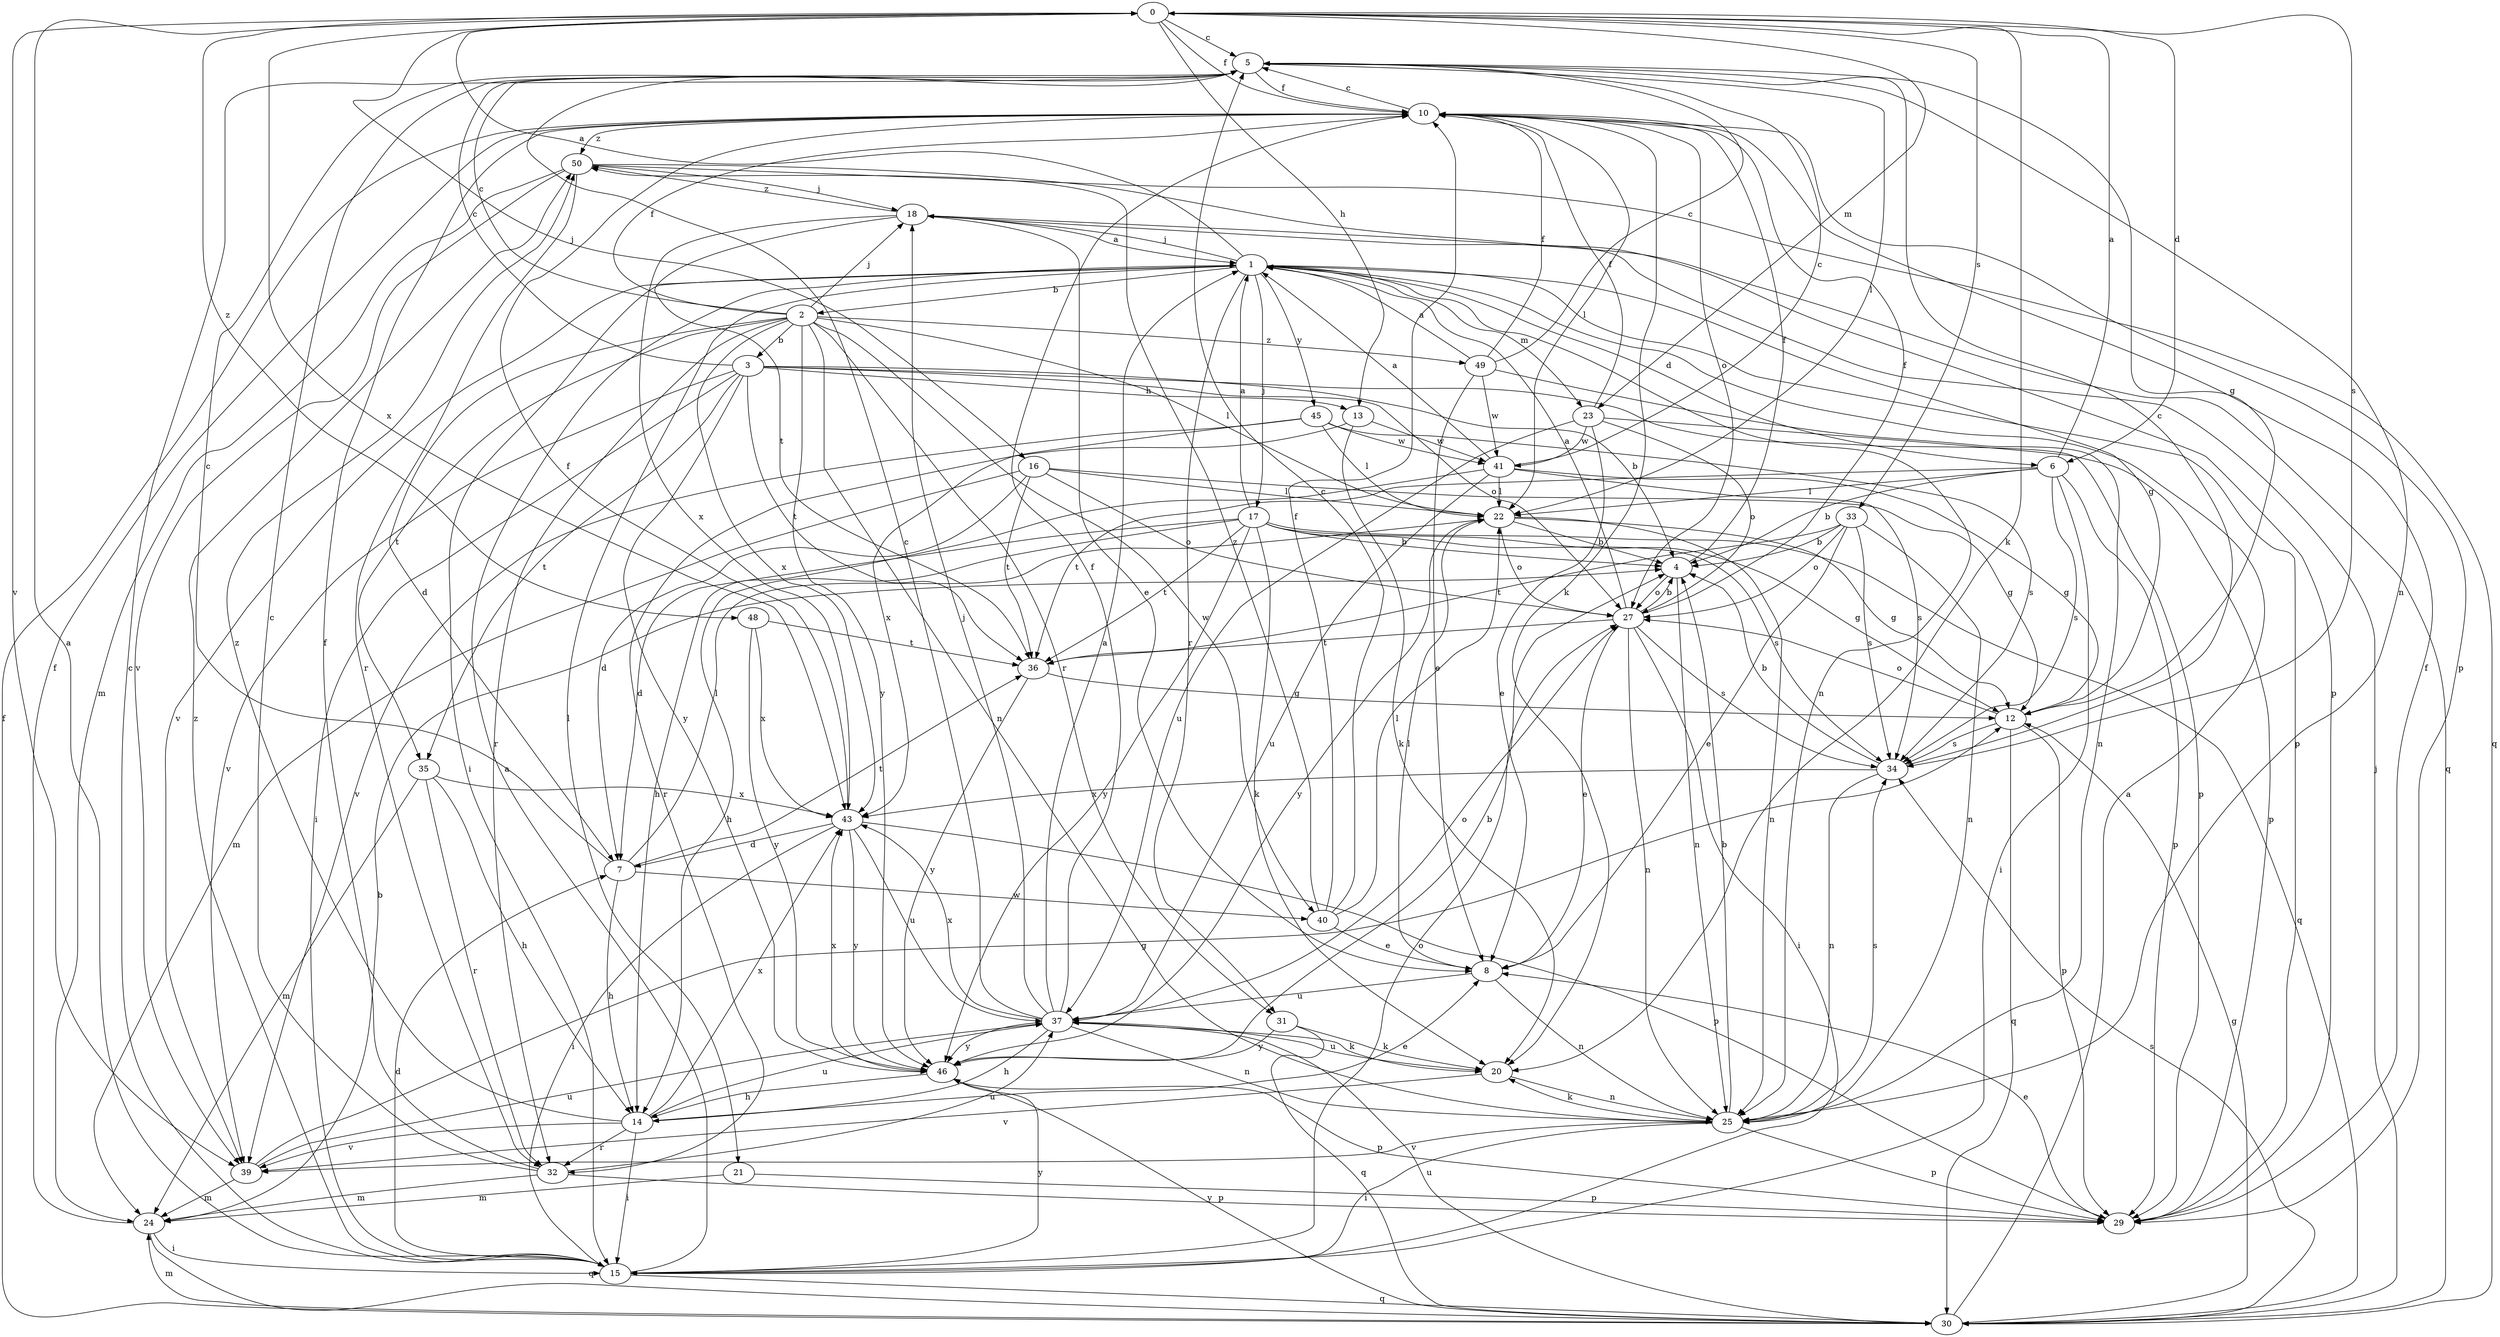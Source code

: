 strict digraph  {
0;
1;
2;
3;
4;
5;
6;
7;
8;
10;
12;
13;
14;
15;
16;
17;
18;
20;
21;
22;
23;
24;
25;
27;
29;
30;
31;
32;
33;
34;
35;
36;
37;
39;
40;
41;
43;
45;
46;
48;
49;
50;
0 -> 5  [label=c];
0 -> 6  [label=d];
0 -> 10  [label=f];
0 -> 13  [label=h];
0 -> 16  [label=j];
0 -> 20  [label=k];
0 -> 23  [label=m];
0 -> 33  [label=s];
0 -> 34  [label=s];
0 -> 39  [label=v];
0 -> 43  [label=x];
0 -> 48  [label=z];
1 -> 0  [label=a];
1 -> 2  [label=b];
1 -> 6  [label=d];
1 -> 12  [label=g];
1 -> 15  [label=i];
1 -> 17  [label=j];
1 -> 18  [label=j];
1 -> 21  [label=l];
1 -> 23  [label=m];
1 -> 25  [label=n];
1 -> 29  [label=p];
1 -> 31  [label=r];
1 -> 39  [label=v];
1 -> 45  [label=y];
2 -> 3  [label=b];
2 -> 5  [label=c];
2 -> 7  [label=d];
2 -> 10  [label=f];
2 -> 18  [label=j];
2 -> 22  [label=l];
2 -> 25  [label=n];
2 -> 31  [label=r];
2 -> 32  [label=r];
2 -> 35  [label=t];
2 -> 40  [label=w];
2 -> 43  [label=x];
2 -> 46  [label=y];
2 -> 49  [label=z];
3 -> 4  [label=b];
3 -> 5  [label=c];
3 -> 13  [label=h];
3 -> 15  [label=i];
3 -> 27  [label=o];
3 -> 29  [label=p];
3 -> 35  [label=t];
3 -> 36  [label=t];
3 -> 39  [label=v];
3 -> 46  [label=y];
4 -> 10  [label=f];
4 -> 25  [label=n];
4 -> 27  [label=o];
5 -> 10  [label=f];
5 -> 12  [label=g];
5 -> 22  [label=l];
5 -> 25  [label=n];
6 -> 0  [label=a];
6 -> 4  [label=b];
6 -> 15  [label=i];
6 -> 22  [label=l];
6 -> 29  [label=p];
6 -> 34  [label=s];
6 -> 36  [label=t];
7 -> 5  [label=c];
7 -> 14  [label=h];
7 -> 22  [label=l];
7 -> 36  [label=t];
7 -> 40  [label=w];
8 -> 22  [label=l];
8 -> 25  [label=n];
8 -> 37  [label=u];
10 -> 5  [label=c];
10 -> 20  [label=k];
10 -> 22  [label=l];
10 -> 27  [label=o];
10 -> 29  [label=p];
10 -> 50  [label=z];
12 -> 27  [label=o];
12 -> 29  [label=p];
12 -> 30  [label=q];
12 -> 34  [label=s];
13 -> 20  [label=k];
13 -> 32  [label=r];
13 -> 41  [label=w];
14 -> 8  [label=e];
14 -> 15  [label=i];
14 -> 32  [label=r];
14 -> 37  [label=u];
14 -> 39  [label=v];
14 -> 43  [label=x];
14 -> 50  [label=z];
15 -> 0  [label=a];
15 -> 1  [label=a];
15 -> 5  [label=c];
15 -> 7  [label=d];
15 -> 27  [label=o];
15 -> 30  [label=q];
15 -> 46  [label=y];
15 -> 50  [label=z];
16 -> 7  [label=d];
16 -> 12  [label=g];
16 -> 22  [label=l];
16 -> 24  [label=m];
16 -> 27  [label=o];
16 -> 36  [label=t];
17 -> 1  [label=a];
17 -> 4  [label=b];
17 -> 7  [label=d];
17 -> 12  [label=g];
17 -> 14  [label=h];
17 -> 20  [label=k];
17 -> 30  [label=q];
17 -> 34  [label=s];
17 -> 36  [label=t];
17 -> 46  [label=y];
18 -> 1  [label=a];
18 -> 8  [label=e];
18 -> 30  [label=q];
18 -> 36  [label=t];
18 -> 43  [label=x];
18 -> 50  [label=z];
20 -> 25  [label=n];
20 -> 37  [label=u];
20 -> 39  [label=v];
21 -> 24  [label=m];
21 -> 29  [label=p];
22 -> 4  [label=b];
22 -> 12  [label=g];
22 -> 25  [label=n];
22 -> 27  [label=o];
22 -> 46  [label=y];
23 -> 8  [label=e];
23 -> 10  [label=f];
23 -> 27  [label=o];
23 -> 29  [label=p];
23 -> 37  [label=u];
23 -> 41  [label=w];
24 -> 4  [label=b];
24 -> 10  [label=f];
24 -> 15  [label=i];
24 -> 30  [label=q];
25 -> 4  [label=b];
25 -> 15  [label=i];
25 -> 20  [label=k];
25 -> 29  [label=p];
25 -> 34  [label=s];
25 -> 39  [label=v];
27 -> 1  [label=a];
27 -> 4  [label=b];
27 -> 8  [label=e];
27 -> 10  [label=f];
27 -> 15  [label=i];
27 -> 25  [label=n];
27 -> 34  [label=s];
27 -> 36  [label=t];
29 -> 8  [label=e];
29 -> 10  [label=f];
30 -> 1  [label=a];
30 -> 10  [label=f];
30 -> 12  [label=g];
30 -> 18  [label=j];
30 -> 24  [label=m];
30 -> 34  [label=s];
30 -> 37  [label=u];
30 -> 46  [label=y];
31 -> 20  [label=k];
31 -> 30  [label=q];
31 -> 46  [label=y];
32 -> 5  [label=c];
32 -> 10  [label=f];
32 -> 24  [label=m];
32 -> 29  [label=p];
32 -> 37  [label=u];
33 -> 4  [label=b];
33 -> 8  [label=e];
33 -> 25  [label=n];
33 -> 27  [label=o];
33 -> 34  [label=s];
33 -> 36  [label=t];
34 -> 4  [label=b];
34 -> 5  [label=c];
34 -> 25  [label=n];
34 -> 43  [label=x];
35 -> 14  [label=h];
35 -> 24  [label=m];
35 -> 32  [label=r];
35 -> 43  [label=x];
36 -> 12  [label=g];
36 -> 46  [label=y];
37 -> 1  [label=a];
37 -> 5  [label=c];
37 -> 10  [label=f];
37 -> 14  [label=h];
37 -> 18  [label=j];
37 -> 20  [label=k];
37 -> 25  [label=n];
37 -> 27  [label=o];
37 -> 43  [label=x];
37 -> 46  [label=y];
39 -> 12  [label=g];
39 -> 24  [label=m];
39 -> 37  [label=u];
40 -> 5  [label=c];
40 -> 8  [label=e];
40 -> 10  [label=f];
40 -> 22  [label=l];
40 -> 50  [label=z];
41 -> 1  [label=a];
41 -> 5  [label=c];
41 -> 12  [label=g];
41 -> 14  [label=h];
41 -> 22  [label=l];
41 -> 34  [label=s];
41 -> 37  [label=u];
43 -> 7  [label=d];
43 -> 10  [label=f];
43 -> 15  [label=i];
43 -> 29  [label=p];
43 -> 37  [label=u];
43 -> 46  [label=y];
45 -> 22  [label=l];
45 -> 34  [label=s];
45 -> 39  [label=v];
45 -> 41  [label=w];
45 -> 43  [label=x];
46 -> 4  [label=b];
46 -> 14  [label=h];
46 -> 29  [label=p];
46 -> 43  [label=x];
48 -> 36  [label=t];
48 -> 43  [label=x];
48 -> 46  [label=y];
49 -> 1  [label=a];
49 -> 5  [label=c];
49 -> 8  [label=e];
49 -> 10  [label=f];
49 -> 25  [label=n];
49 -> 41  [label=w];
50 -> 18  [label=j];
50 -> 24  [label=m];
50 -> 29  [label=p];
50 -> 30  [label=q];
50 -> 32  [label=r];
50 -> 39  [label=v];
}
